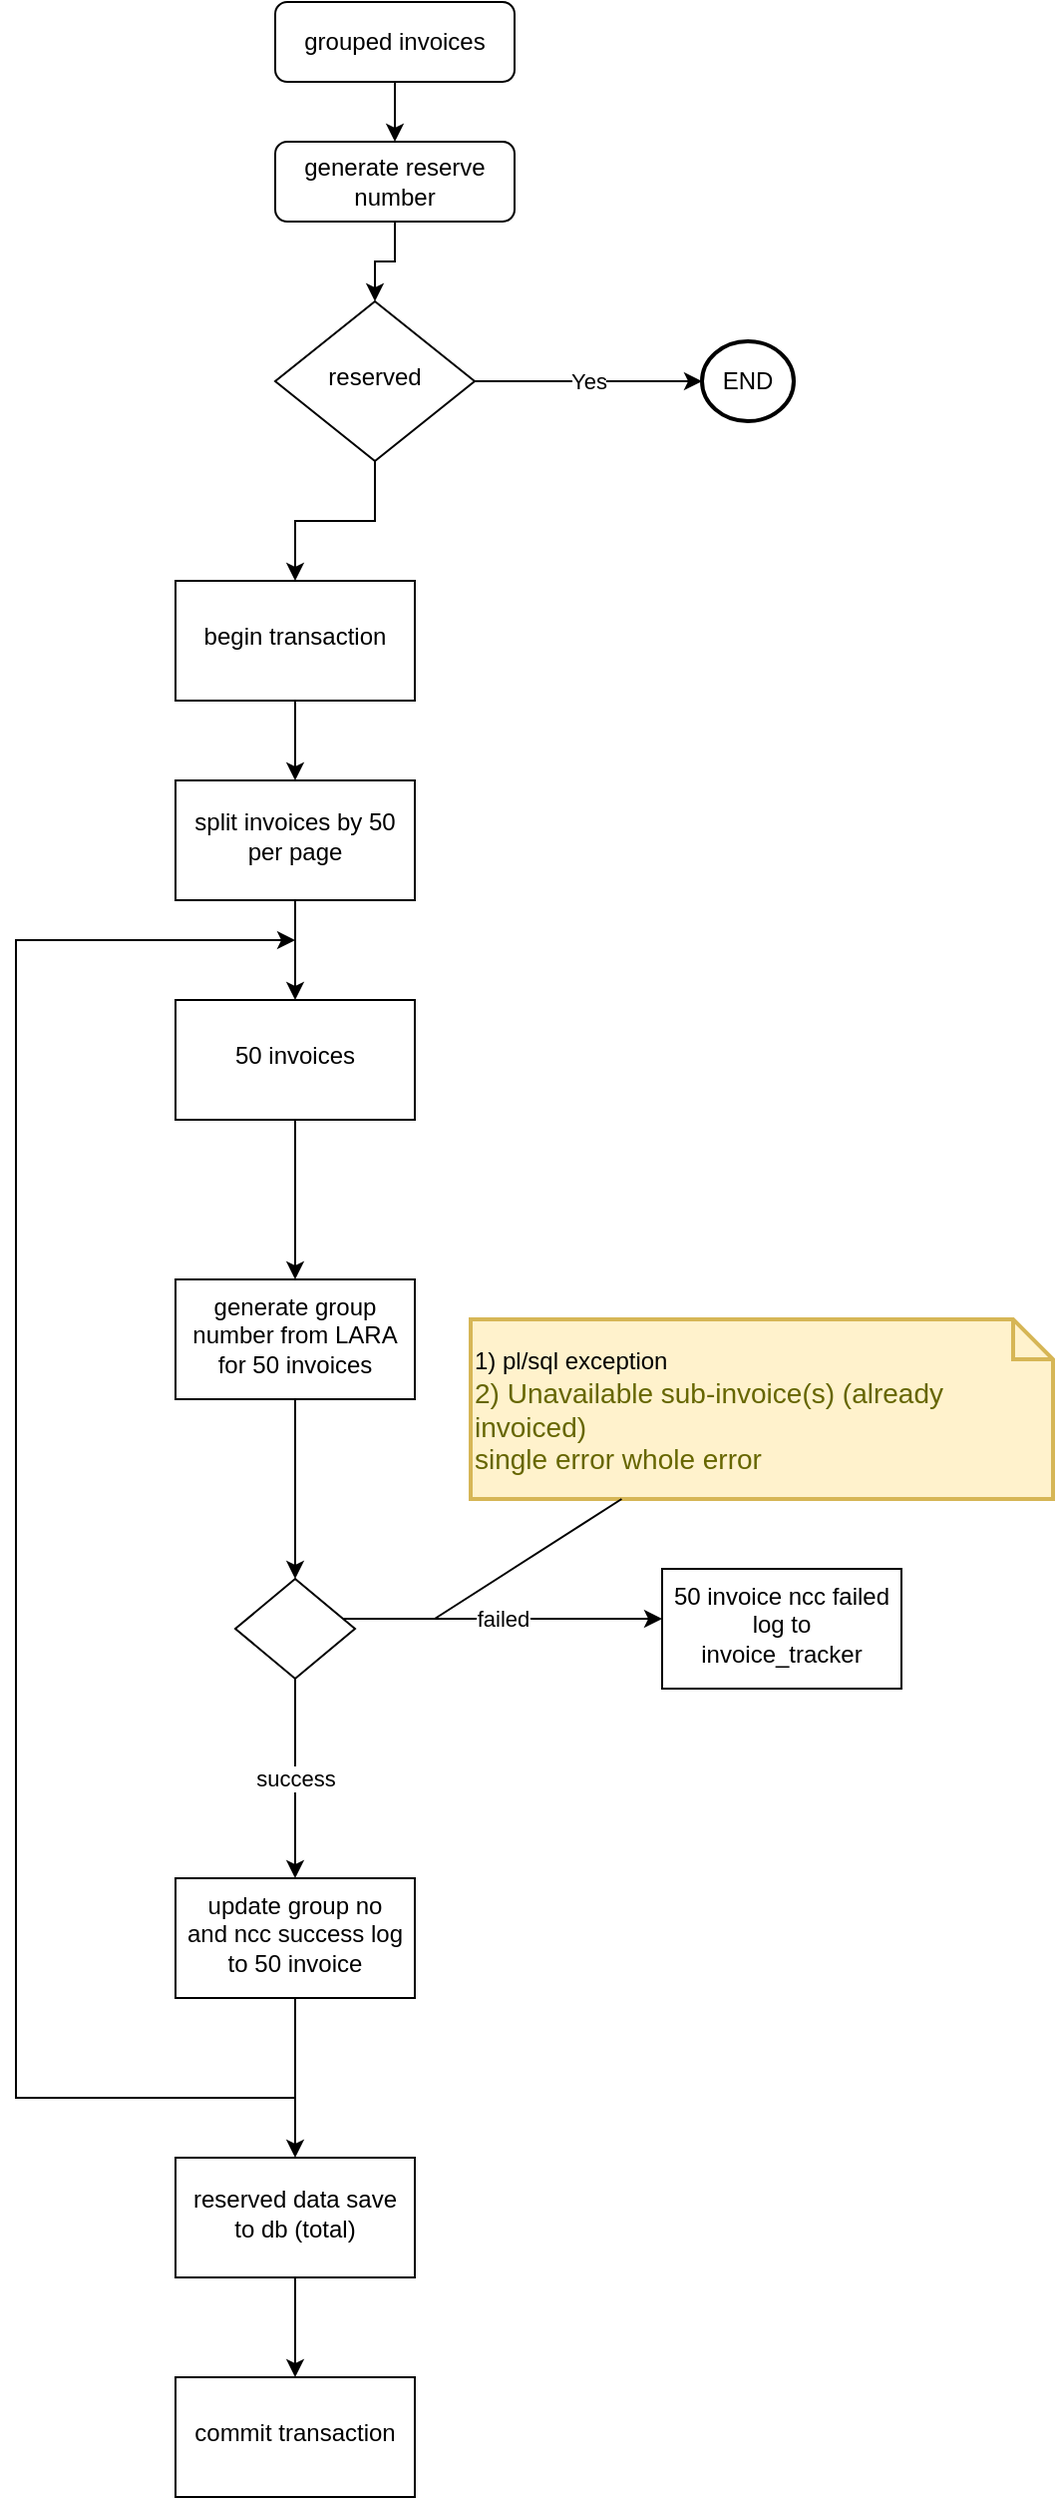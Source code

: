 <mxfile version="20.6.2" type="github">
  <diagram id="C5RBs43oDa-KdzZeNtuy" name="Page-1">
    <mxGraphModel dx="1422" dy="794" grid="1" gridSize="10" guides="1" tooltips="1" connect="1" arrows="1" fold="1" page="1" pageScale="1" pageWidth="827" pageHeight="1169" math="0" shadow="0">
      <root>
        <mxCell id="WIyWlLk6GJQsqaUBKTNV-0" />
        <mxCell id="WIyWlLk6GJQsqaUBKTNV-1" parent="WIyWlLk6GJQsqaUBKTNV-0" />
        <mxCell id="TE3IT55mM2HaOFwmTV_S-1" value="" style="edgeStyle=orthogonalEdgeStyle;rounded=0;orthogonalLoop=1;jettySize=auto;html=1;" edge="1" parent="WIyWlLk6GJQsqaUBKTNV-1" source="WIyWlLk6GJQsqaUBKTNV-3" target="TE3IT55mM2HaOFwmTV_S-0">
          <mxGeometry relative="1" as="geometry" />
        </mxCell>
        <mxCell id="WIyWlLk6GJQsqaUBKTNV-3" value="grouped invoices" style="rounded=1;whiteSpace=wrap;html=1;fontSize=12;glass=0;strokeWidth=1;shadow=0;" parent="WIyWlLk6GJQsqaUBKTNV-1" vertex="1">
          <mxGeometry x="160" y="80" width="120" height="40" as="geometry" />
        </mxCell>
        <mxCell id="TE3IT55mM2HaOFwmTV_S-4" value="Yes" style="edgeStyle=orthogonalEdgeStyle;rounded=0;orthogonalLoop=1;jettySize=auto;html=1;" edge="1" parent="WIyWlLk6GJQsqaUBKTNV-1" source="WIyWlLk6GJQsqaUBKTNV-6" target="TE3IT55mM2HaOFwmTV_S-5">
          <mxGeometry relative="1" as="geometry">
            <mxPoint x="250" y="270" as="targetPoint" />
          </mxGeometry>
        </mxCell>
        <mxCell id="TE3IT55mM2HaOFwmTV_S-9" value="" style="edgeStyle=orthogonalEdgeStyle;rounded=0;orthogonalLoop=1;jettySize=auto;html=1;" edge="1" parent="WIyWlLk6GJQsqaUBKTNV-1" source="WIyWlLk6GJQsqaUBKTNV-6" target="TE3IT55mM2HaOFwmTV_S-8">
          <mxGeometry relative="1" as="geometry" />
        </mxCell>
        <mxCell id="WIyWlLk6GJQsqaUBKTNV-6" value="reserved" style="rhombus;whiteSpace=wrap;html=1;shadow=0;fontFamily=Helvetica;fontSize=12;align=center;strokeWidth=1;spacing=6;spacingTop=-4;" parent="WIyWlLk6GJQsqaUBKTNV-1" vertex="1">
          <mxGeometry x="160" y="230" width="100" height="80" as="geometry" />
        </mxCell>
        <mxCell id="TE3IT55mM2HaOFwmTV_S-2" style="edgeStyle=orthogonalEdgeStyle;rounded=0;orthogonalLoop=1;jettySize=auto;html=1;" edge="1" parent="WIyWlLk6GJQsqaUBKTNV-1" source="TE3IT55mM2HaOFwmTV_S-0" target="WIyWlLk6GJQsqaUBKTNV-6">
          <mxGeometry relative="1" as="geometry" />
        </mxCell>
        <mxCell id="TE3IT55mM2HaOFwmTV_S-0" value="generate reserve number" style="rounded=1;whiteSpace=wrap;html=1;fontSize=12;glass=0;strokeWidth=1;shadow=0;" vertex="1" parent="WIyWlLk6GJQsqaUBKTNV-1">
          <mxGeometry x="160" y="150" width="120" height="40" as="geometry" />
        </mxCell>
        <mxCell id="TE3IT55mM2HaOFwmTV_S-5" value="END" style="strokeWidth=2;html=1;shape=mxgraph.flowchart.start_2;whiteSpace=wrap;" vertex="1" parent="WIyWlLk6GJQsqaUBKTNV-1">
          <mxGeometry x="374" y="250" width="46" height="40" as="geometry" />
        </mxCell>
        <mxCell id="TE3IT55mM2HaOFwmTV_S-11" value="" style="edgeStyle=orthogonalEdgeStyle;rounded=0;orthogonalLoop=1;jettySize=auto;html=1;" edge="1" parent="WIyWlLk6GJQsqaUBKTNV-1" source="TE3IT55mM2HaOFwmTV_S-8" target="TE3IT55mM2HaOFwmTV_S-10">
          <mxGeometry relative="1" as="geometry" />
        </mxCell>
        <mxCell id="TE3IT55mM2HaOFwmTV_S-8" value="begin transaction" style="whiteSpace=wrap;html=1;shadow=0;strokeWidth=1;spacing=6;spacingTop=-4;" vertex="1" parent="WIyWlLk6GJQsqaUBKTNV-1">
          <mxGeometry x="110" y="370" width="120" height="60" as="geometry" />
        </mxCell>
        <mxCell id="TE3IT55mM2HaOFwmTV_S-13" style="edgeStyle=orthogonalEdgeStyle;rounded=0;orthogonalLoop=1;jettySize=auto;html=1;" edge="1" parent="WIyWlLk6GJQsqaUBKTNV-1" source="TE3IT55mM2HaOFwmTV_S-10" target="TE3IT55mM2HaOFwmTV_S-12">
          <mxGeometry relative="1" as="geometry" />
        </mxCell>
        <mxCell id="TE3IT55mM2HaOFwmTV_S-10" value="split invoices by 50 per page" style="whiteSpace=wrap;html=1;shadow=0;strokeWidth=1;spacing=6;spacingTop=-4;" vertex="1" parent="WIyWlLk6GJQsqaUBKTNV-1">
          <mxGeometry x="110" y="470" width="120" height="60" as="geometry" />
        </mxCell>
        <mxCell id="TE3IT55mM2HaOFwmTV_S-16" value="" style="edgeStyle=orthogonalEdgeStyle;rounded=0;orthogonalLoop=1;jettySize=auto;html=1;" edge="1" parent="WIyWlLk6GJQsqaUBKTNV-1" source="TE3IT55mM2HaOFwmTV_S-12" target="TE3IT55mM2HaOFwmTV_S-14">
          <mxGeometry relative="1" as="geometry" />
        </mxCell>
        <mxCell id="TE3IT55mM2HaOFwmTV_S-12" value="50 invoices" style="whiteSpace=wrap;html=1;shadow=0;strokeWidth=1;spacing=6;spacingTop=-4;" vertex="1" parent="WIyWlLk6GJQsqaUBKTNV-1">
          <mxGeometry x="110" y="580" width="120" height="60" as="geometry" />
        </mxCell>
        <mxCell id="TE3IT55mM2HaOFwmTV_S-20" value="" style="edgeStyle=orthogonalEdgeStyle;rounded=0;orthogonalLoop=1;jettySize=auto;html=1;" edge="1" parent="WIyWlLk6GJQsqaUBKTNV-1" source="TE3IT55mM2HaOFwmTV_S-14" target="TE3IT55mM2HaOFwmTV_S-19">
          <mxGeometry relative="1" as="geometry" />
        </mxCell>
        <mxCell id="TE3IT55mM2HaOFwmTV_S-14" value="generate group number from LARA for 50 invoices" style="whiteSpace=wrap;html=1;shadow=0;strokeWidth=1;spacing=6;spacingTop=-4;" vertex="1" parent="WIyWlLk6GJQsqaUBKTNV-1">
          <mxGeometry x="110" y="720" width="120" height="60" as="geometry" />
        </mxCell>
        <mxCell id="TE3IT55mM2HaOFwmTV_S-22" value="failed" style="edgeStyle=orthogonalEdgeStyle;rounded=0;orthogonalLoop=1;jettySize=auto;html=1;" edge="1" parent="WIyWlLk6GJQsqaUBKTNV-1" source="TE3IT55mM2HaOFwmTV_S-19" target="TE3IT55mM2HaOFwmTV_S-21">
          <mxGeometry relative="1" as="geometry">
            <Array as="points">
              <mxPoint x="230" y="890" />
              <mxPoint x="230" y="890" />
            </Array>
          </mxGeometry>
        </mxCell>
        <mxCell id="TE3IT55mM2HaOFwmTV_S-24" value="success" style="edgeStyle=orthogonalEdgeStyle;rounded=0;orthogonalLoop=1;jettySize=auto;html=1;" edge="1" parent="WIyWlLk6GJQsqaUBKTNV-1" source="TE3IT55mM2HaOFwmTV_S-19" target="TE3IT55mM2HaOFwmTV_S-23">
          <mxGeometry relative="1" as="geometry" />
        </mxCell>
        <mxCell id="TE3IT55mM2HaOFwmTV_S-19" value="" style="rhombus;whiteSpace=wrap;html=1;shadow=0;strokeWidth=1;spacing=6;spacingTop=-4;" vertex="1" parent="WIyWlLk6GJQsqaUBKTNV-1">
          <mxGeometry x="140" y="870" width="60" height="50" as="geometry" />
        </mxCell>
        <mxCell id="TE3IT55mM2HaOFwmTV_S-21" value="50 invoice ncc failed log to invoice_tracker" style="whiteSpace=wrap;html=1;shadow=0;strokeWidth=1;spacing=6;spacingTop=-4;" vertex="1" parent="WIyWlLk6GJQsqaUBKTNV-1">
          <mxGeometry x="354" y="865" width="120" height="60" as="geometry" />
        </mxCell>
        <mxCell id="TE3IT55mM2HaOFwmTV_S-28" value="" style="edgeStyle=orthogonalEdgeStyle;rounded=0;orthogonalLoop=1;jettySize=auto;html=1;" edge="1" parent="WIyWlLk6GJQsqaUBKTNV-1" source="TE3IT55mM2HaOFwmTV_S-23" target="TE3IT55mM2HaOFwmTV_S-27">
          <mxGeometry relative="1" as="geometry" />
        </mxCell>
        <mxCell id="TE3IT55mM2HaOFwmTV_S-23" value="update group no and ncc success log to 50 invoice" style="whiteSpace=wrap;html=1;shadow=0;strokeWidth=1;spacing=6;spacingTop=-4;" vertex="1" parent="WIyWlLk6GJQsqaUBKTNV-1">
          <mxGeometry x="110" y="1020" width="120" height="60" as="geometry" />
        </mxCell>
        <mxCell id="TE3IT55mM2HaOFwmTV_S-25" value="&lt;font color=&quot;#000000&quot;&gt;&lt;span style=&quot;font-size: 12px;&quot;&gt;1) pl/sql exception&lt;/span&gt;&lt;/font&gt;&amp;nbsp;&lt;br&gt;2)&amp;nbsp;Unavailable sub-invoice(s) (already invoiced)&lt;br&gt;single error whole error" style="shape=note;strokeWidth=2;fontSize=14;size=20;whiteSpace=wrap;html=1;fillColor=#fff2cc;strokeColor=#d6b656;fontColor=#666600;align=left;" vertex="1" parent="WIyWlLk6GJQsqaUBKTNV-1">
          <mxGeometry x="258" y="740" width="292" height="90" as="geometry" />
        </mxCell>
        <mxCell id="TE3IT55mM2HaOFwmTV_S-26" value="" style="endArrow=none;html=1;rounded=0;" edge="1" parent="WIyWlLk6GJQsqaUBKTNV-1" target="TE3IT55mM2HaOFwmTV_S-25">
          <mxGeometry width="50" height="50" relative="1" as="geometry">
            <mxPoint x="240" y="890" as="sourcePoint" />
            <mxPoint x="110" y="890" as="targetPoint" />
          </mxGeometry>
        </mxCell>
        <mxCell id="TE3IT55mM2HaOFwmTV_S-30" value="" style="edgeStyle=orthogonalEdgeStyle;rounded=0;orthogonalLoop=1;jettySize=auto;html=1;" edge="1" parent="WIyWlLk6GJQsqaUBKTNV-1" source="TE3IT55mM2HaOFwmTV_S-27" target="TE3IT55mM2HaOFwmTV_S-29">
          <mxGeometry relative="1" as="geometry" />
        </mxCell>
        <mxCell id="TE3IT55mM2HaOFwmTV_S-27" value="reserved data save to db (total)" style="whiteSpace=wrap;html=1;shadow=0;strokeWidth=1;spacing=6;spacingTop=-4;" vertex="1" parent="WIyWlLk6GJQsqaUBKTNV-1">
          <mxGeometry x="110" y="1160" width="120" height="60" as="geometry" />
        </mxCell>
        <mxCell id="TE3IT55mM2HaOFwmTV_S-29" value="commit transaction" style="whiteSpace=wrap;html=1;shadow=0;strokeWidth=1;spacing=6;spacingTop=-4;" vertex="1" parent="WIyWlLk6GJQsqaUBKTNV-1">
          <mxGeometry x="110" y="1270" width="120" height="60" as="geometry" />
        </mxCell>
        <mxCell id="TE3IT55mM2HaOFwmTV_S-31" value="" style="endArrow=classic;html=1;rounded=0;" edge="1" parent="WIyWlLk6GJQsqaUBKTNV-1">
          <mxGeometry width="50" height="50" relative="1" as="geometry">
            <mxPoint x="170" y="1130" as="sourcePoint" />
            <mxPoint x="170" y="550" as="targetPoint" />
            <Array as="points">
              <mxPoint x="30" y="1130" />
              <mxPoint x="30" y="550" />
            </Array>
          </mxGeometry>
        </mxCell>
      </root>
    </mxGraphModel>
  </diagram>
</mxfile>
